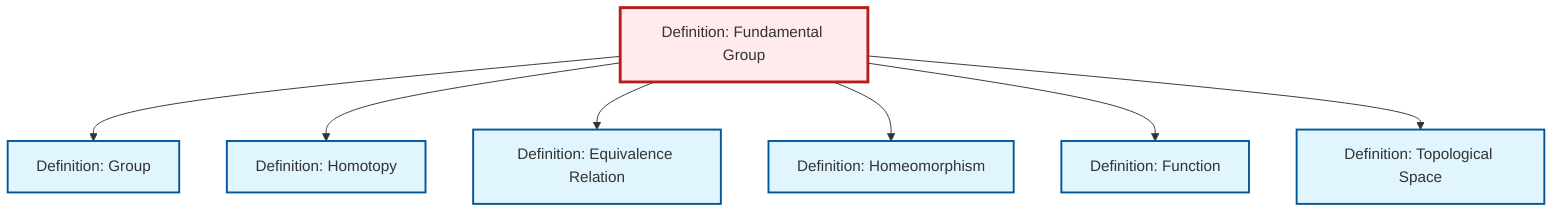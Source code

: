 graph TD
    classDef definition fill:#e1f5fe,stroke:#01579b,stroke-width:2px
    classDef theorem fill:#f3e5f5,stroke:#4a148c,stroke-width:2px
    classDef axiom fill:#fff3e0,stroke:#e65100,stroke-width:2px
    classDef example fill:#e8f5e9,stroke:#1b5e20,stroke-width:2px
    classDef current fill:#ffebee,stroke:#b71c1c,stroke-width:3px
    def-equivalence-relation["Definition: Equivalence Relation"]:::definition
    def-function["Definition: Function"]:::definition
    def-topological-space["Definition: Topological Space"]:::definition
    def-homeomorphism["Definition: Homeomorphism"]:::definition
    def-homotopy["Definition: Homotopy"]:::definition
    def-fundamental-group["Definition: Fundamental Group"]:::definition
    def-group["Definition: Group"]:::definition
    def-fundamental-group --> def-group
    def-fundamental-group --> def-homotopy
    def-fundamental-group --> def-equivalence-relation
    def-fundamental-group --> def-homeomorphism
    def-fundamental-group --> def-function
    def-fundamental-group --> def-topological-space
    class def-fundamental-group current